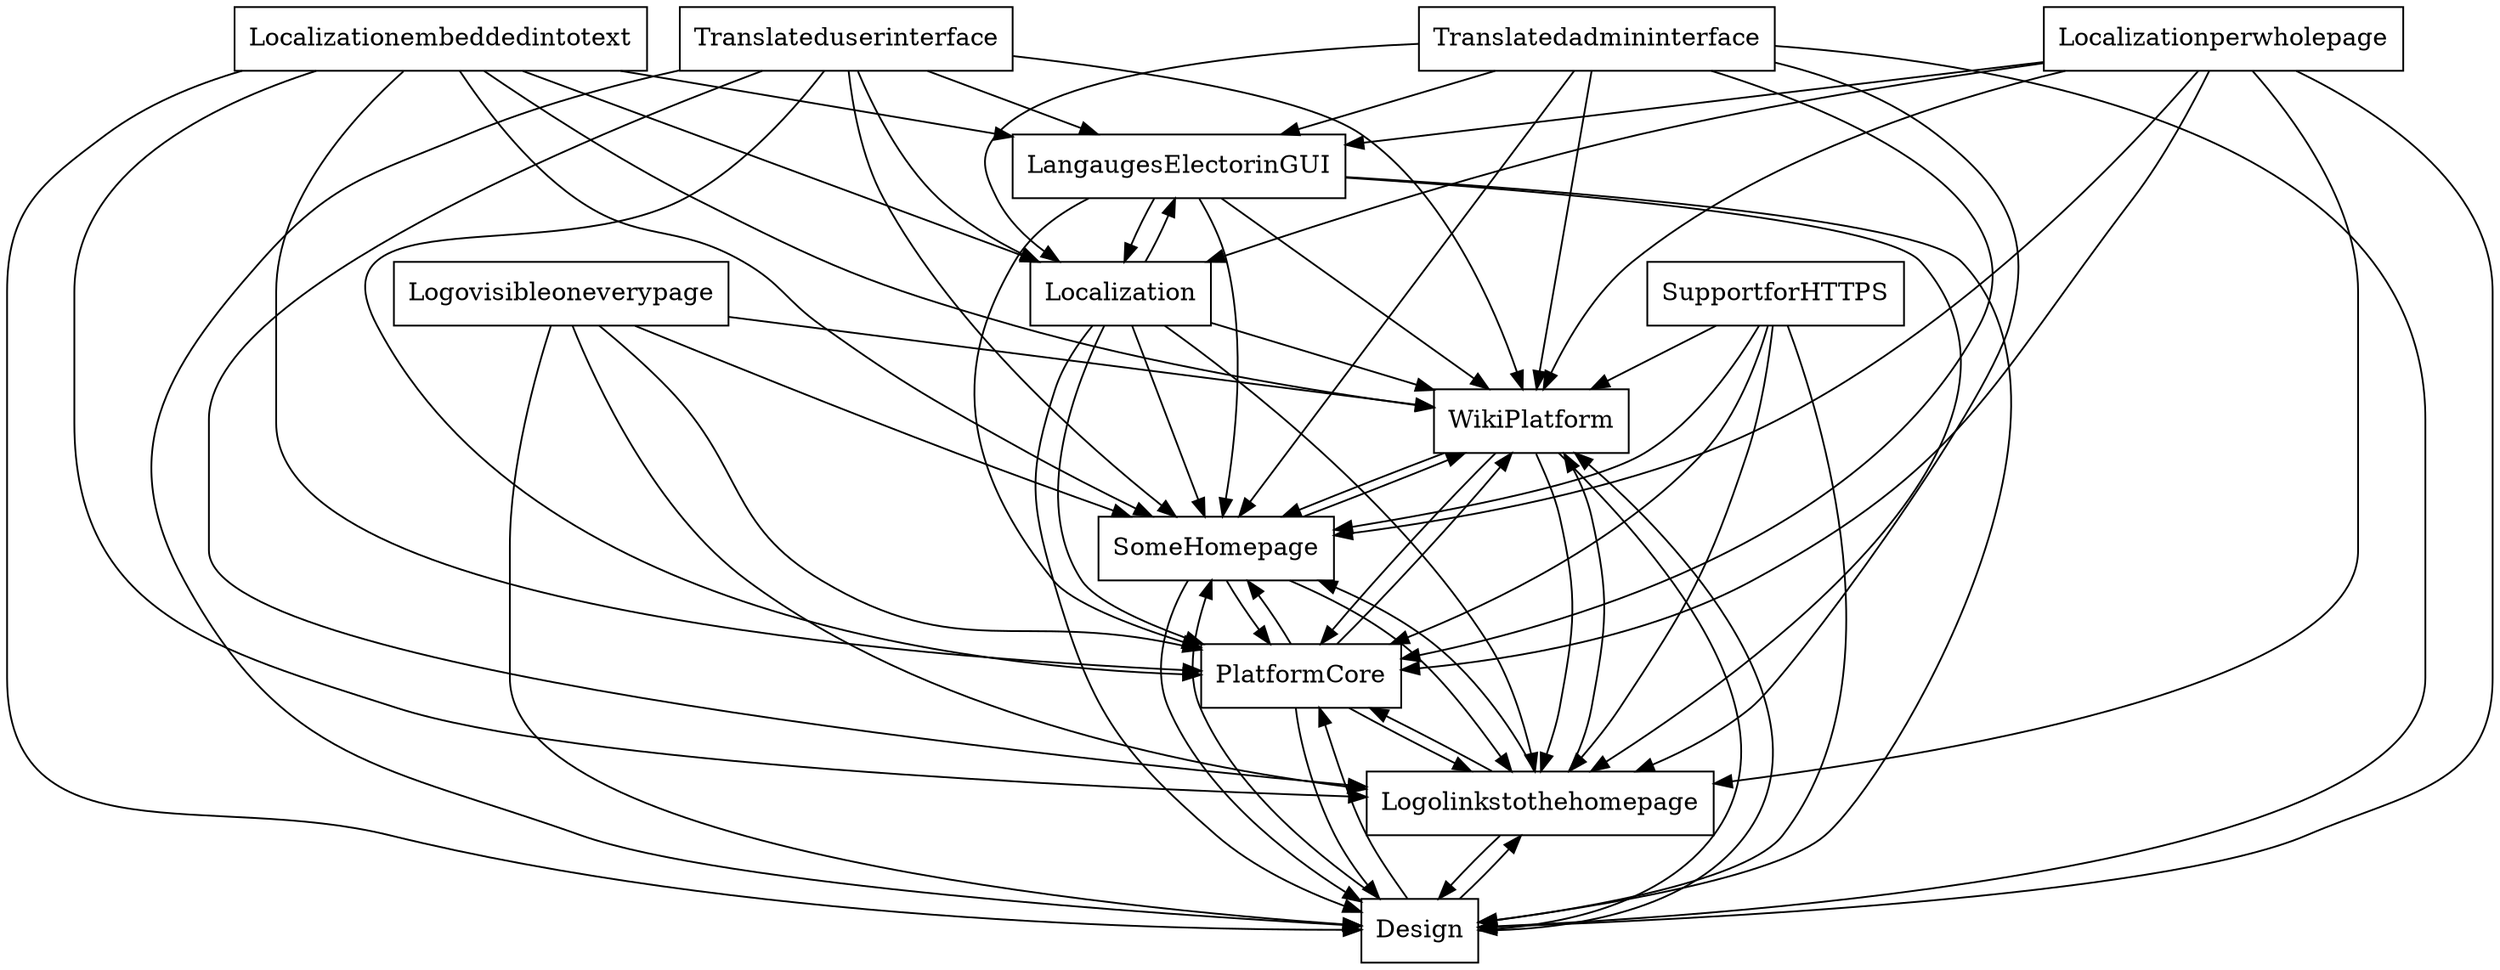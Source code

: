 digraph{
graph [rankdir=TB];
node [shape=box];
edge [arrowhead=normal];
0[label="Logovisibleoneverypage",]
1[label="LangaugesElectorinGUI",]
2[label="Translateduserinterface",]
3[label="WikiPlatform",]
4[label="Localization",]
5[label="SomeHomepage",]
6[label="Localizationembeddedintotext",]
7[label="Design",]
8[label="Localizationperwholepage",]
9[label="Logolinkstothehomepage",]
10[label="SupportforHTTPS",]
11[label="PlatformCore",]
12[label="Translatedadmininterface",]
0->3[label="",]
0->5[label="",]
0->7[label="",]
0->9[label="",]
0->11[label="",]
1->3[label="",]
1->4[label="",]
1->5[label="",]
1->7[label="",]
1->9[label="",]
1->11[label="",]
2->1[label="",]
2->3[label="",]
2->4[label="",]
2->5[label="",]
2->7[label="",]
2->9[label="",]
2->11[label="",]
3->5[label="",]
3->7[label="",]
3->9[label="",]
3->11[label="",]
4->1[label="",]
4->3[label="",]
4->5[label="",]
4->7[label="",]
4->9[label="",]
4->11[label="",]
5->3[label="",]
5->7[label="",]
5->9[label="",]
5->11[label="",]
6->1[label="",]
6->3[label="",]
6->4[label="",]
6->5[label="",]
6->7[label="",]
6->9[label="",]
6->11[label="",]
7->3[label="",]
7->5[label="",]
7->9[label="",]
7->11[label="",]
8->1[label="",]
8->3[label="",]
8->4[label="",]
8->5[label="",]
8->7[label="",]
8->9[label="",]
8->11[label="",]
9->3[label="",]
9->5[label="",]
9->7[label="",]
9->11[label="",]
10->3[label="",]
10->5[label="",]
10->7[label="",]
10->9[label="",]
10->11[label="",]
11->3[label="",]
11->5[label="",]
11->7[label="",]
11->9[label="",]
12->1[label="",]
12->3[label="",]
12->4[label="",]
12->5[label="",]
12->7[label="",]
12->9[label="",]
12->11[label="",]
}
